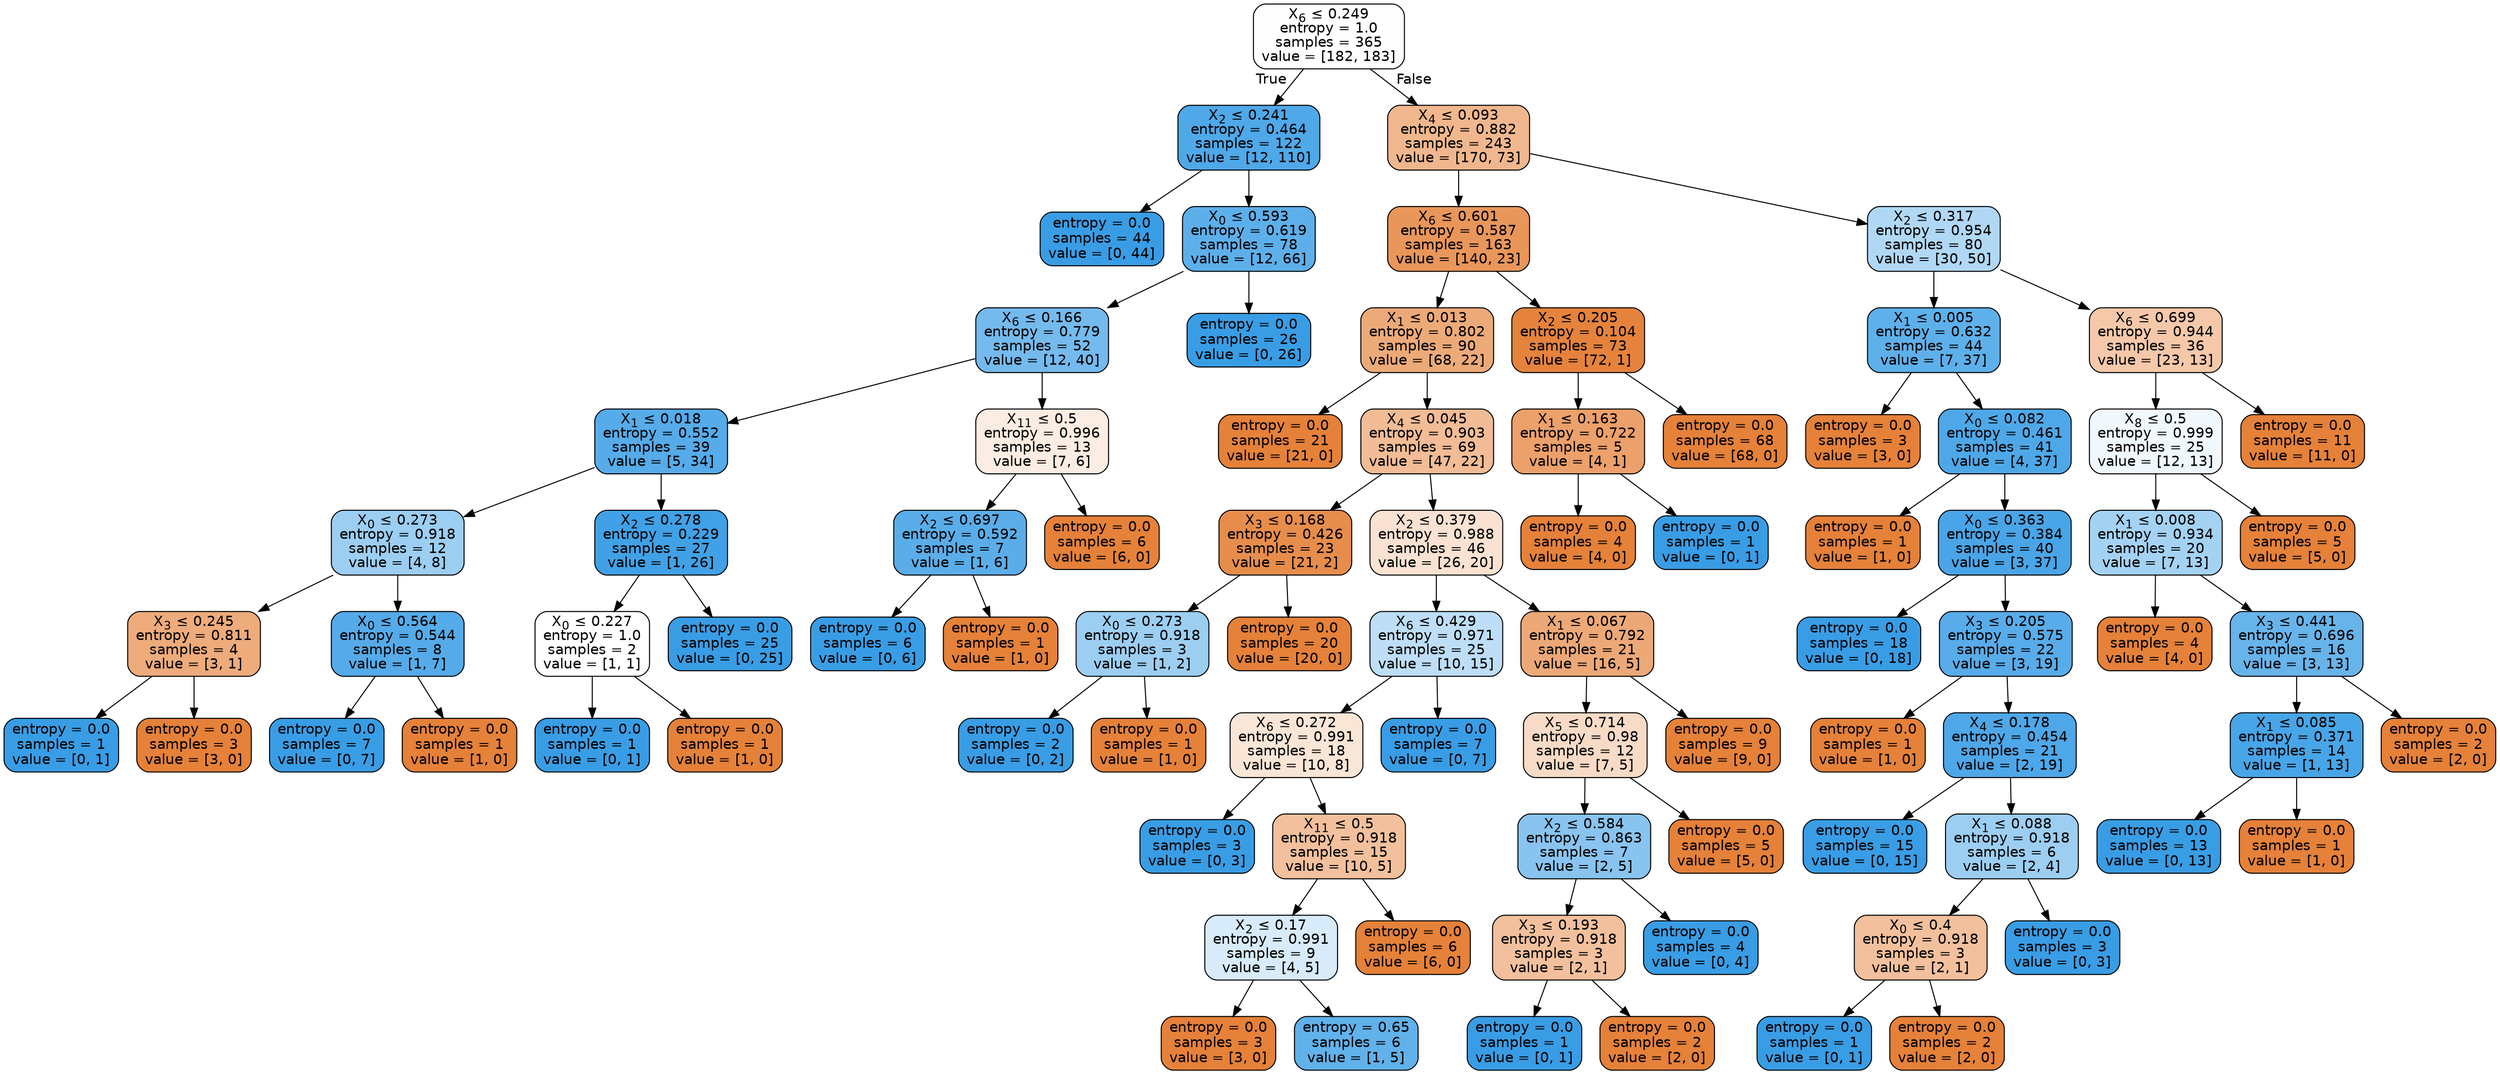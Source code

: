 digraph Tree {
node [shape=box, style="filled, rounded", color="black", fontname=helvetica] ;
edge [fontname=helvetica] ;
0 [label=<X<SUB>6</SUB> &le; 0.249<br/>entropy = 1.0<br/>samples = 365<br/>value = [182, 183]>, fillcolor="#fefeff"] ;
1 [label=<X<SUB>2</SUB> &le; 0.241<br/>entropy = 0.464<br/>samples = 122<br/>value = [12, 110]>, fillcolor="#4fa8e8"] ;
0 -> 1 [labeldistance=2.5, labelangle=45, headlabel="True"] ;
2 [label=<entropy = 0.0<br/>samples = 44<br/>value = [0, 44]>, fillcolor="#399de5"] ;
1 -> 2 ;
3 [label=<X<SUB>0</SUB> &le; 0.593<br/>entropy = 0.619<br/>samples = 78<br/>value = [12, 66]>, fillcolor="#5dafea"] ;
1 -> 3 ;
4 [label=<X<SUB>6</SUB> &le; 0.166<br/>entropy = 0.779<br/>samples = 52<br/>value = [12, 40]>, fillcolor="#74baed"] ;
3 -> 4 ;
5 [label=<X<SUB>1</SUB> &le; 0.018<br/>entropy = 0.552<br/>samples = 39<br/>value = [5, 34]>, fillcolor="#56abe9"] ;
4 -> 5 ;
6 [label=<X<SUB>0</SUB> &le; 0.273<br/>entropy = 0.918<br/>samples = 12<br/>value = [4, 8]>, fillcolor="#9ccef2"] ;
5 -> 6 ;
7 [label=<X<SUB>3</SUB> &le; 0.245<br/>entropy = 0.811<br/>samples = 4<br/>value = [3, 1]>, fillcolor="#eeab7b"] ;
6 -> 7 ;
8 [label=<entropy = 0.0<br/>samples = 1<br/>value = [0, 1]>, fillcolor="#399de5"] ;
7 -> 8 ;
9 [label=<entropy = 0.0<br/>samples = 3<br/>value = [3, 0]>, fillcolor="#e58139"] ;
7 -> 9 ;
10 [label=<X<SUB>0</SUB> &le; 0.564<br/>entropy = 0.544<br/>samples = 8<br/>value = [1, 7]>, fillcolor="#55abe9"] ;
6 -> 10 ;
11 [label=<entropy = 0.0<br/>samples = 7<br/>value = [0, 7]>, fillcolor="#399de5"] ;
10 -> 11 ;
12 [label=<entropy = 0.0<br/>samples = 1<br/>value = [1, 0]>, fillcolor="#e58139"] ;
10 -> 12 ;
13 [label=<X<SUB>2</SUB> &le; 0.278<br/>entropy = 0.229<br/>samples = 27<br/>value = [1, 26]>, fillcolor="#41a1e6"] ;
5 -> 13 ;
14 [label=<X<SUB>0</SUB> &le; 0.227<br/>entropy = 1.0<br/>samples = 2<br/>value = [1, 1]>, fillcolor="#ffffff"] ;
13 -> 14 ;
15 [label=<entropy = 0.0<br/>samples = 1<br/>value = [0, 1]>, fillcolor="#399de5"] ;
14 -> 15 ;
16 [label=<entropy = 0.0<br/>samples = 1<br/>value = [1, 0]>, fillcolor="#e58139"] ;
14 -> 16 ;
17 [label=<entropy = 0.0<br/>samples = 25<br/>value = [0, 25]>, fillcolor="#399de5"] ;
13 -> 17 ;
18 [label=<X<SUB>11</SUB> &le; 0.5<br/>entropy = 0.996<br/>samples = 13<br/>value = [7, 6]>, fillcolor="#fbede3"] ;
4 -> 18 ;
19 [label=<X<SUB>2</SUB> &le; 0.697<br/>entropy = 0.592<br/>samples = 7<br/>value = [1, 6]>, fillcolor="#5aade9"] ;
18 -> 19 ;
20 [label=<entropy = 0.0<br/>samples = 6<br/>value = [0, 6]>, fillcolor="#399de5"] ;
19 -> 20 ;
21 [label=<entropy = 0.0<br/>samples = 1<br/>value = [1, 0]>, fillcolor="#e58139"] ;
19 -> 21 ;
22 [label=<entropy = 0.0<br/>samples = 6<br/>value = [6, 0]>, fillcolor="#e58139"] ;
18 -> 22 ;
23 [label=<entropy = 0.0<br/>samples = 26<br/>value = [0, 26]>, fillcolor="#399de5"] ;
3 -> 23 ;
24 [label=<X<SUB>4</SUB> &le; 0.093<br/>entropy = 0.882<br/>samples = 243<br/>value = [170, 73]>, fillcolor="#f0b78e"] ;
0 -> 24 [labeldistance=2.5, labelangle=-45, headlabel="False"] ;
25 [label=<X<SUB>6</SUB> &le; 0.601<br/>entropy = 0.587<br/>samples = 163<br/>value = [140, 23]>, fillcolor="#e9965a"] ;
24 -> 25 ;
26 [label=<X<SUB>1</SUB> &le; 0.013<br/>entropy = 0.802<br/>samples = 90<br/>value = [68, 22]>, fillcolor="#edaa79"] ;
25 -> 26 ;
27 [label=<entropy = 0.0<br/>samples = 21<br/>value = [21, 0]>, fillcolor="#e58139"] ;
26 -> 27 ;
28 [label=<X<SUB>4</SUB> &le; 0.045<br/>entropy = 0.903<br/>samples = 69<br/>value = [47, 22]>, fillcolor="#f1bc96"] ;
26 -> 28 ;
29 [label=<X<SUB>3</SUB> &le; 0.168<br/>entropy = 0.426<br/>samples = 23<br/>value = [21, 2]>, fillcolor="#e78d4c"] ;
28 -> 29 ;
30 [label=<X<SUB>0</SUB> &le; 0.273<br/>entropy = 0.918<br/>samples = 3<br/>value = [1, 2]>, fillcolor="#9ccef2"] ;
29 -> 30 ;
31 [label=<entropy = 0.0<br/>samples = 2<br/>value = [0, 2]>, fillcolor="#399de5"] ;
30 -> 31 ;
32 [label=<entropy = 0.0<br/>samples = 1<br/>value = [1, 0]>, fillcolor="#e58139"] ;
30 -> 32 ;
33 [label=<entropy = 0.0<br/>samples = 20<br/>value = [20, 0]>, fillcolor="#e58139"] ;
29 -> 33 ;
34 [label=<X<SUB>2</SUB> &le; 0.379<br/>entropy = 0.988<br/>samples = 46<br/>value = [26, 20]>, fillcolor="#f9e2d1"] ;
28 -> 34 ;
35 [label=<X<SUB>6</SUB> &le; 0.429<br/>entropy = 0.971<br/>samples = 25<br/>value = [10, 15]>, fillcolor="#bddef6"] ;
34 -> 35 ;
36 [label=<X<SUB>6</SUB> &le; 0.272<br/>entropy = 0.991<br/>samples = 18<br/>value = [10, 8]>, fillcolor="#fae6d7"] ;
35 -> 36 ;
37 [label=<entropy = 0.0<br/>samples = 3<br/>value = [0, 3]>, fillcolor="#399de5"] ;
36 -> 37 ;
38 [label=<X<SUB>11</SUB> &le; 0.5<br/>entropy = 0.918<br/>samples = 15<br/>value = [10, 5]>, fillcolor="#f2c09c"] ;
36 -> 38 ;
39 [label=<X<SUB>2</SUB> &le; 0.17<br/>entropy = 0.991<br/>samples = 9<br/>value = [4, 5]>, fillcolor="#d7ebfa"] ;
38 -> 39 ;
40 [label=<entropy = 0.0<br/>samples = 3<br/>value = [3, 0]>, fillcolor="#e58139"] ;
39 -> 40 ;
41 [label=<entropy = 0.65<br/>samples = 6<br/>value = [1, 5]>, fillcolor="#61b1ea"] ;
39 -> 41 ;
42 [label=<entropy = 0.0<br/>samples = 6<br/>value = [6, 0]>, fillcolor="#e58139"] ;
38 -> 42 ;
43 [label=<entropy = 0.0<br/>samples = 7<br/>value = [0, 7]>, fillcolor="#399de5"] ;
35 -> 43 ;
44 [label=<X<SUB>1</SUB> &le; 0.067<br/>entropy = 0.792<br/>samples = 21<br/>value = [16, 5]>, fillcolor="#eda877"] ;
34 -> 44 ;
45 [label=<X<SUB>5</SUB> &le; 0.714<br/>entropy = 0.98<br/>samples = 12<br/>value = [7, 5]>, fillcolor="#f8dbc6"] ;
44 -> 45 ;
46 [label=<X<SUB>2</SUB> &le; 0.584<br/>entropy = 0.863<br/>samples = 7<br/>value = [2, 5]>, fillcolor="#88c4ef"] ;
45 -> 46 ;
47 [label=<X<SUB>3</SUB> &le; 0.193<br/>entropy = 0.918<br/>samples = 3<br/>value = [2, 1]>, fillcolor="#f2c09c"] ;
46 -> 47 ;
48 [label=<entropy = 0.0<br/>samples = 1<br/>value = [0, 1]>, fillcolor="#399de5"] ;
47 -> 48 ;
49 [label=<entropy = 0.0<br/>samples = 2<br/>value = [2, 0]>, fillcolor="#e58139"] ;
47 -> 49 ;
50 [label=<entropy = 0.0<br/>samples = 4<br/>value = [0, 4]>, fillcolor="#399de5"] ;
46 -> 50 ;
51 [label=<entropy = 0.0<br/>samples = 5<br/>value = [5, 0]>, fillcolor="#e58139"] ;
45 -> 51 ;
52 [label=<entropy = 0.0<br/>samples = 9<br/>value = [9, 0]>, fillcolor="#e58139"] ;
44 -> 52 ;
53 [label=<X<SUB>2</SUB> &le; 0.205<br/>entropy = 0.104<br/>samples = 73<br/>value = [72, 1]>, fillcolor="#e5833c"] ;
25 -> 53 ;
54 [label=<X<SUB>1</SUB> &le; 0.163<br/>entropy = 0.722<br/>samples = 5<br/>value = [4, 1]>, fillcolor="#eca06a"] ;
53 -> 54 ;
55 [label=<entropy = 0.0<br/>samples = 4<br/>value = [4, 0]>, fillcolor="#e58139"] ;
54 -> 55 ;
56 [label=<entropy = 0.0<br/>samples = 1<br/>value = [0, 1]>, fillcolor="#399de5"] ;
54 -> 56 ;
57 [label=<entropy = 0.0<br/>samples = 68<br/>value = [68, 0]>, fillcolor="#e58139"] ;
53 -> 57 ;
58 [label=<X<SUB>2</SUB> &le; 0.317<br/>entropy = 0.954<br/>samples = 80<br/>value = [30, 50]>, fillcolor="#b0d8f5"] ;
24 -> 58 ;
59 [label=<X<SUB>1</SUB> &le; 0.005<br/>entropy = 0.632<br/>samples = 44<br/>value = [7, 37]>, fillcolor="#5eb0ea"] ;
58 -> 59 ;
60 [label=<entropy = 0.0<br/>samples = 3<br/>value = [3, 0]>, fillcolor="#e58139"] ;
59 -> 60 ;
61 [label=<X<SUB>0</SUB> &le; 0.082<br/>entropy = 0.461<br/>samples = 41<br/>value = [4, 37]>, fillcolor="#4ea8e8"] ;
59 -> 61 ;
62 [label=<entropy = 0.0<br/>samples = 1<br/>value = [1, 0]>, fillcolor="#e58139"] ;
61 -> 62 ;
63 [label=<X<SUB>0</SUB> &le; 0.363<br/>entropy = 0.384<br/>samples = 40<br/>value = [3, 37]>, fillcolor="#49a5e7"] ;
61 -> 63 ;
64 [label=<entropy = 0.0<br/>samples = 18<br/>value = [0, 18]>, fillcolor="#399de5"] ;
63 -> 64 ;
65 [label=<X<SUB>3</SUB> &le; 0.205<br/>entropy = 0.575<br/>samples = 22<br/>value = [3, 19]>, fillcolor="#58ace9"] ;
63 -> 65 ;
66 [label=<entropy = 0.0<br/>samples = 1<br/>value = [1, 0]>, fillcolor="#e58139"] ;
65 -> 66 ;
67 [label=<X<SUB>4</SUB> &le; 0.178<br/>entropy = 0.454<br/>samples = 21<br/>value = [2, 19]>, fillcolor="#4ea7e8"] ;
65 -> 67 ;
68 [label=<entropy = 0.0<br/>samples = 15<br/>value = [0, 15]>, fillcolor="#399de5"] ;
67 -> 68 ;
69 [label=<X<SUB>1</SUB> &le; 0.088<br/>entropy = 0.918<br/>samples = 6<br/>value = [2, 4]>, fillcolor="#9ccef2"] ;
67 -> 69 ;
70 [label=<X<SUB>0</SUB> &le; 0.4<br/>entropy = 0.918<br/>samples = 3<br/>value = [2, 1]>, fillcolor="#f2c09c"] ;
69 -> 70 ;
71 [label=<entropy = 0.0<br/>samples = 1<br/>value = [0, 1]>, fillcolor="#399de5"] ;
70 -> 71 ;
72 [label=<entropy = 0.0<br/>samples = 2<br/>value = [2, 0]>, fillcolor="#e58139"] ;
70 -> 72 ;
73 [label=<entropy = 0.0<br/>samples = 3<br/>value = [0, 3]>, fillcolor="#399de5"] ;
69 -> 73 ;
74 [label=<X<SUB>6</SUB> &le; 0.699<br/>entropy = 0.944<br/>samples = 36<br/>value = [23, 13]>, fillcolor="#f4c8a9"] ;
58 -> 74 ;
75 [label=<X<SUB>8</SUB> &le; 0.5<br/>entropy = 0.999<br/>samples = 25<br/>value = [12, 13]>, fillcolor="#f0f7fd"] ;
74 -> 75 ;
76 [label=<X<SUB>1</SUB> &le; 0.008<br/>entropy = 0.934<br/>samples = 20<br/>value = [7, 13]>, fillcolor="#a4d2f3"] ;
75 -> 76 ;
77 [label=<entropy = 0.0<br/>samples = 4<br/>value = [4, 0]>, fillcolor="#e58139"] ;
76 -> 77 ;
78 [label=<X<SUB>3</SUB> &le; 0.441<br/>entropy = 0.696<br/>samples = 16<br/>value = [3, 13]>, fillcolor="#67b4eb"] ;
76 -> 78 ;
79 [label=<X<SUB>1</SUB> &le; 0.085<br/>entropy = 0.371<br/>samples = 14<br/>value = [1, 13]>, fillcolor="#48a5e7"] ;
78 -> 79 ;
80 [label=<entropy = 0.0<br/>samples = 13<br/>value = [0, 13]>, fillcolor="#399de5"] ;
79 -> 80 ;
81 [label=<entropy = 0.0<br/>samples = 1<br/>value = [1, 0]>, fillcolor="#e58139"] ;
79 -> 81 ;
82 [label=<entropy = 0.0<br/>samples = 2<br/>value = [2, 0]>, fillcolor="#e58139"] ;
78 -> 82 ;
83 [label=<entropy = 0.0<br/>samples = 5<br/>value = [5, 0]>, fillcolor="#e58139"] ;
75 -> 83 ;
84 [label=<entropy = 0.0<br/>samples = 11<br/>value = [11, 0]>, fillcolor="#e58139"] ;
74 -> 84 ;
}